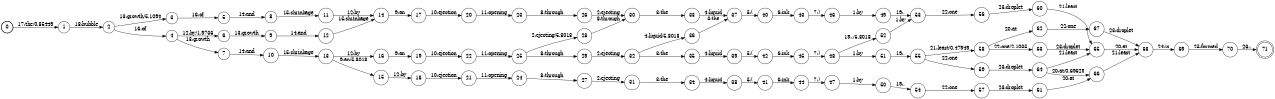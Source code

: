 digraph FST {
rankdir = LR;
size = "8.5,11";
label = "";
center = 1;
orientation = Portrait;
ranksep = "0.4";
nodesep = "0.25";
0 [label = "0", shape = circle, style = bold, fontsize = 14]
	0 -> 1 [label = "17:the/0.85449", fontsize = 14];
1 [label = "1", shape = circle, style = solid, fontsize = 14]
	1 -> 2 [label = "18:bubble", fontsize = 14];
2 [label = "2", shape = circle, style = solid, fontsize = 14]
	2 -> 3 [label = "13:growth/5.1094", fontsize = 14];
	2 -> 4 [label = "16:of", fontsize = 14];
3 [label = "3", shape = circle, style = solid, fontsize = 14]
	3 -> 5 [label = "16:of", fontsize = 14];
4 [label = "4", shape = circle, style = solid, fontsize = 14]
	4 -> 6 [label = "12:by/1.9736", fontsize = 14];
	4 -> 7 [label = "13:growth", fontsize = 14];
5 [label = "5", shape = circle, style = solid, fontsize = 14]
	5 -> 8 [label = "14:and", fontsize = 14];
6 [label = "6", shape = circle, style = solid, fontsize = 14]
	6 -> 9 [label = "13:growth", fontsize = 14];
7 [label = "7", shape = circle, style = solid, fontsize = 14]
	7 -> 10 [label = "14:and", fontsize = 14];
8 [label = "8", shape = circle, style = solid, fontsize = 14]
	8 -> 11 [label = "15:shrinkage", fontsize = 14];
9 [label = "9", shape = circle, style = solid, fontsize = 14]
	9 -> 12 [label = "14:and", fontsize = 14];
10 [label = "10", shape = circle, style = solid, fontsize = 14]
	10 -> 13 [label = "15:shrinkage", fontsize = 14];
11 [label = "11", shape = circle, style = solid, fontsize = 14]
	11 -> 14 [label = "12:by", fontsize = 14];
12 [label = "12", shape = circle, style = solid, fontsize = 14]
	12 -> 14 [label = "15:shrinkage", fontsize = 14];
13 [label = "13", shape = circle, style = solid, fontsize = 14]
	13 -> 15 [label = "9:an/5.8018", fontsize = 14];
	13 -> 16 [label = "12:by", fontsize = 14];
14 [label = "14", shape = circle, style = solid, fontsize = 14]
	14 -> 17 [label = "9:an", fontsize = 14];
15 [label = "15", shape = circle, style = solid, fontsize = 14]
	15 -> 18 [label = "12:by", fontsize = 14];
16 [label = "16", shape = circle, style = solid, fontsize = 14]
	16 -> 19 [label = "9:an", fontsize = 14];
17 [label = "17", shape = circle, style = solid, fontsize = 14]
	17 -> 20 [label = "10:ejection", fontsize = 14];
18 [label = "18", shape = circle, style = solid, fontsize = 14]
	18 -> 21 [label = "10:ejection", fontsize = 14];
19 [label = "19", shape = circle, style = solid, fontsize = 14]
	19 -> 22 [label = "10:ejection", fontsize = 14];
20 [label = "20", shape = circle, style = solid, fontsize = 14]
	20 -> 23 [label = "11:opening", fontsize = 14];
21 [label = "21", shape = circle, style = solid, fontsize = 14]
	21 -> 24 [label = "11:opening", fontsize = 14];
22 [label = "22", shape = circle, style = solid, fontsize = 14]
	22 -> 25 [label = "11:opening", fontsize = 14];
23 [label = "23", shape = circle, style = solid, fontsize = 14]
	23 -> 26 [label = "8:through", fontsize = 14];
24 [label = "24", shape = circle, style = solid, fontsize = 14]
	24 -> 27 [label = "8:through", fontsize = 14];
25 [label = "25", shape = circle, style = solid, fontsize = 14]
	25 -> 28 [label = "2:ejecting/5.8018", fontsize = 14];
	25 -> 29 [label = "8:through", fontsize = 14];
26 [label = "26", shape = circle, style = solid, fontsize = 14]
	26 -> 30 [label = "2:ejecting", fontsize = 14];
27 [label = "27", shape = circle, style = solid, fontsize = 14]
	27 -> 31 [label = "2:ejecting", fontsize = 14];
28 [label = "28", shape = circle, style = solid, fontsize = 14]
	28 -> 30 [label = "8:through", fontsize = 14];
29 [label = "29", shape = circle, style = solid, fontsize = 14]
	29 -> 32 [label = "2:ejecting", fontsize = 14];
30 [label = "30", shape = circle, style = solid, fontsize = 14]
	30 -> 33 [label = "3:the", fontsize = 14];
31 [label = "31", shape = circle, style = solid, fontsize = 14]
	31 -> 34 [label = "3:the", fontsize = 14];
32 [label = "32", shape = circle, style = solid, fontsize = 14]
	32 -> 36 [label = "4:liquid/5.8018", fontsize = 14];
	32 -> 35 [label = "3:the", fontsize = 14];
33 [label = "33", shape = circle, style = solid, fontsize = 14]
	33 -> 37 [label = "4:liquid", fontsize = 14];
34 [label = "34", shape = circle, style = solid, fontsize = 14]
	34 -> 38 [label = "4:liquid", fontsize = 14];
35 [label = "35", shape = circle, style = solid, fontsize = 14]
	35 -> 39 [label = "4:liquid", fontsize = 14];
36 [label = "36", shape = circle, style = solid, fontsize = 14]
	36 -> 37 [label = "3:the", fontsize = 14];
37 [label = "37", shape = circle, style = solid, fontsize = 14]
	37 -> 40 [label = "5:(", fontsize = 14];
38 [label = "38", shape = circle, style = solid, fontsize = 14]
	38 -> 41 [label = "5:(", fontsize = 14];
39 [label = "39", shape = circle, style = solid, fontsize = 14]
	39 -> 42 [label = "5:(", fontsize = 14];
40 [label = "40", shape = circle, style = solid, fontsize = 14]
	40 -> 43 [label = "6:ink", fontsize = 14];
41 [label = "41", shape = circle, style = solid, fontsize = 14]
	41 -> 44 [label = "6:ink", fontsize = 14];
42 [label = "42", shape = circle, style = solid, fontsize = 14]
	42 -> 45 [label = "6:ink", fontsize = 14];
43 [label = "43", shape = circle, style = solid, fontsize = 14]
	43 -> 46 [label = "7:)", fontsize = 14];
44 [label = "44", shape = circle, style = solid, fontsize = 14]
	44 -> 47 [label = "7:)", fontsize = 14];
45 [label = "45", shape = circle, style = solid, fontsize = 14]
	45 -> 48 [label = "7:)", fontsize = 14];
46 [label = "46", shape = circle, style = solid, fontsize = 14]
	46 -> 49 [label = "1:by", fontsize = 14];
47 [label = "47", shape = circle, style = solid, fontsize = 14]
	47 -> 50 [label = "1:by", fontsize = 14];
48 [label = "48", shape = circle, style = solid, fontsize = 14]
	48 -> 51 [label = "1:by", fontsize = 14];
	48 -> 52 [label = "19:,/5.8018", fontsize = 14];
49 [label = "49", shape = circle, style = solid, fontsize = 14]
	49 -> 53 [label = "19:,", fontsize = 14];
50 [label = "50", shape = circle, style = solid, fontsize = 14]
	50 -> 54 [label = "19:,", fontsize = 14];
51 [label = "51", shape = circle, style = solid, fontsize = 14]
	51 -> 55 [label = "19:,", fontsize = 14];
52 [label = "52", shape = circle, style = solid, fontsize = 14]
	52 -> 53 [label = "1:by", fontsize = 14];
53 [label = "53", shape = circle, style = solid, fontsize = 14]
	53 -> 56 [label = "22:one", fontsize = 14];
54 [label = "54", shape = circle, style = solid, fontsize = 14]
	54 -> 57 [label = "22:one", fontsize = 14];
55 [label = "55", shape = circle, style = solid, fontsize = 14]
	55 -> 58 [label = "21:least/0.47949", fontsize = 14];
	55 -> 59 [label = "22:one", fontsize = 14];
56 [label = "56", shape = circle, style = solid, fontsize = 14]
	56 -> 60 [label = "23:droplet", fontsize = 14];
57 [label = "57", shape = circle, style = solid, fontsize = 14]
	57 -> 61 [label = "23:droplet", fontsize = 14];
58 [label = "58", shape = circle, style = solid, fontsize = 14]
	58 -> 62 [label = "20:at", fontsize = 14];
	58 -> 63 [label = "22:one/2.1035", fontsize = 14];
59 [label = "59", shape = circle, style = solid, fontsize = 14]
	59 -> 64 [label = "23:droplet", fontsize = 14];
60 [label = "60", shape = circle, style = solid, fontsize = 14]
	60 -> 65 [label = "21:least", fontsize = 14];
61 [label = "61", shape = circle, style = solid, fontsize = 14]
	61 -> 66 [label = "20:at", fontsize = 14];
62 [label = "62", shape = circle, style = solid, fontsize = 14]
	62 -> 67 [label = "22:one", fontsize = 14];
63 [label = "63", shape = circle, style = solid, fontsize = 14]
	63 -> 65 [label = "23:droplet", fontsize = 14];
64 [label = "64", shape = circle, style = solid, fontsize = 14]
	64 -> 66 [label = "20:at/0.69629", fontsize = 14];
	64 -> 65 [label = "21:least", fontsize = 14];
65 [label = "65", shape = circle, style = solid, fontsize = 14]
	65 -> 68 [label = "20:at", fontsize = 14];
66 [label = "66", shape = circle, style = solid, fontsize = 14]
	66 -> 68 [label = "21:least", fontsize = 14];
67 [label = "67", shape = circle, style = solid, fontsize = 14]
	67 -> 68 [label = "23:droplet", fontsize = 14];
68 [label = "68", shape = circle, style = solid, fontsize = 14]
	68 -> 69 [label = "24:is", fontsize = 14];
69 [label = "69", shape = circle, style = solid, fontsize = 14]
	69 -> 70 [label = "25:formed", fontsize = 14];
70 [label = "70", shape = circle, style = solid, fontsize = 14]
	70 -> 71 [label = "26:.", fontsize = 14];
71 [label = "71", shape = doublecircle, style = solid, fontsize = 14]
}
